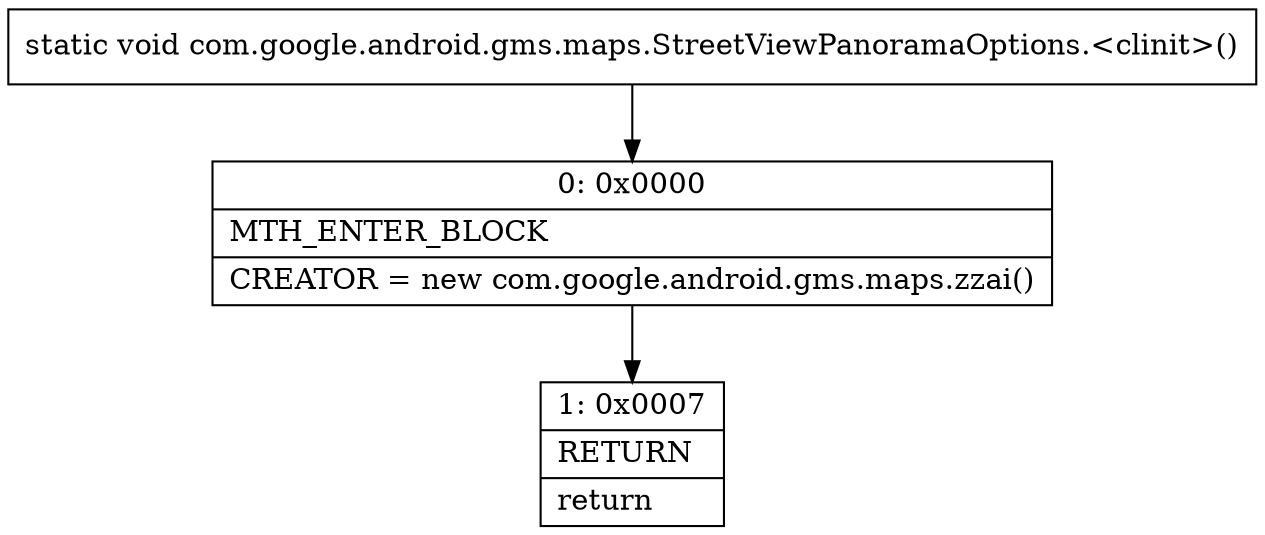 digraph "CFG forcom.google.android.gms.maps.StreetViewPanoramaOptions.\<clinit\>()V" {
Node_0 [shape=record,label="{0\:\ 0x0000|MTH_ENTER_BLOCK\l|CREATOR = new com.google.android.gms.maps.zzai()\l}"];
Node_1 [shape=record,label="{1\:\ 0x0007|RETURN\l|return\l}"];
MethodNode[shape=record,label="{static void com.google.android.gms.maps.StreetViewPanoramaOptions.\<clinit\>() }"];
MethodNode -> Node_0;
Node_0 -> Node_1;
}

